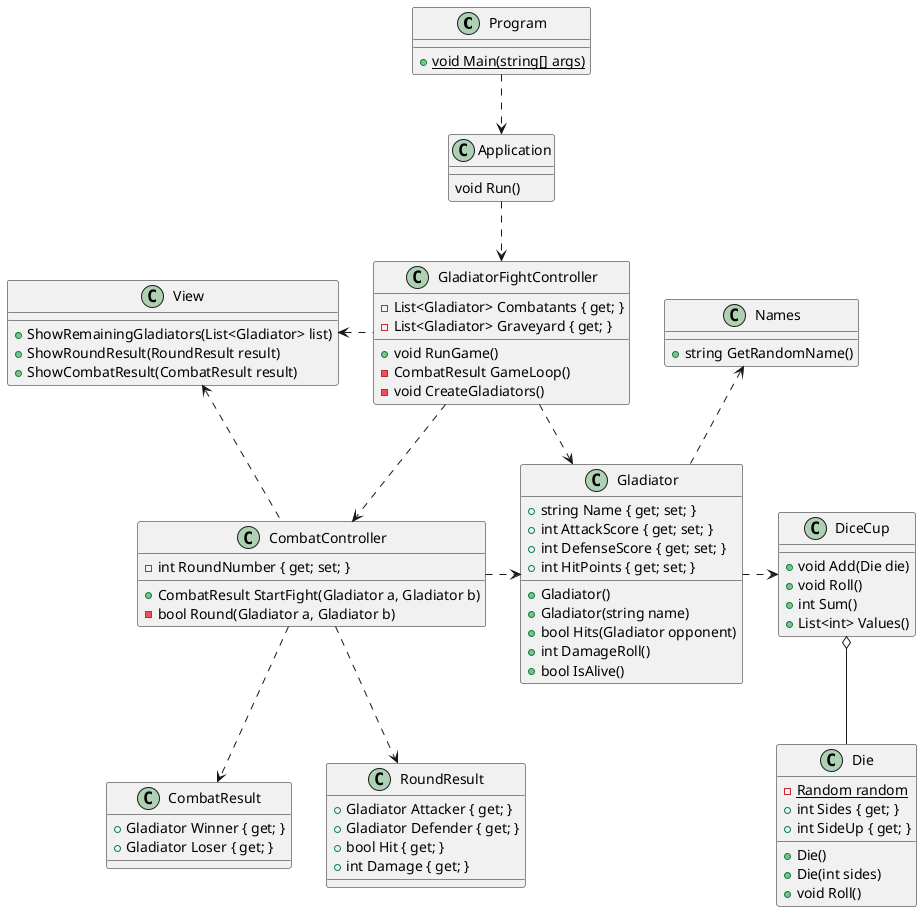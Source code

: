 @startuml

class Program {
	+ {static} void Main(string[] args)
}

class Application {
	void Run()
}

class GladiatorFightController {
	- List<Gladiator> Combatants { get; }
	- List<Gladiator> Graveyard { get; }
	+ void RunGame()
	- CombatResult GameLoop()
	- void CreateGladiators()
}

class CombatController {
	- int RoundNumber { get; set; }
	+ CombatResult StartFight(Gladiator a, Gladiator b)
	- bool Round(Gladiator a, Gladiator b)
}

class RoundResult {
	+ Gladiator Attacker { get; }
	+ Gladiator Defender { get; }
	+ bool Hit { get; }
	+ int Damage { get; }
}

class CombatResult {
	+ Gladiator Winner { get; }
	+ Gladiator Loser { get; }
}

class Gladiator {
	+ string Name { get; set; }
	+ int AttackScore { get; set; }
	+ int DefenseScore { get; set; }
	+ int HitPoints { get; set; }

	+ Gladiator()
	+ Gladiator(string name)
	+ bool Hits(Gladiator opponent)
	+ int DamageRoll()
	+ bool IsAlive()
}

class Die {
	- {static} Random random
	+ int Sides { get; }
	+ int SideUp { get; }
	+ Die()
	+ Die(int sides)
	+ void Roll()
}

class DiceCup {
	+ void Add(Die die)
	+ void Roll()
	+ int Sum()
	+ List<int> Values()
}

class View {
	+ ShowRemainingGladiators(List<Gladiator> list)
	+ ShowRoundResult(RoundResult result)
	+ ShowCombatResult(CombatResult result)
}

class Names {
	+ string GetRandomName()
}

Program ..> Application
Application ..> GladiatorFightController
GladiatorFightController .> Gladiator
GladiatorFightController ..> CombatController
GladiatorFightController .left.> View
CombatController ..> CombatResult
CombatController ..> RoundResult
CombatController .> Gladiator
CombatController .left.> View
DiceCup o-down- Die
Gladiator .up.> Names
Gladiator .right.> DiceCup


@enduml